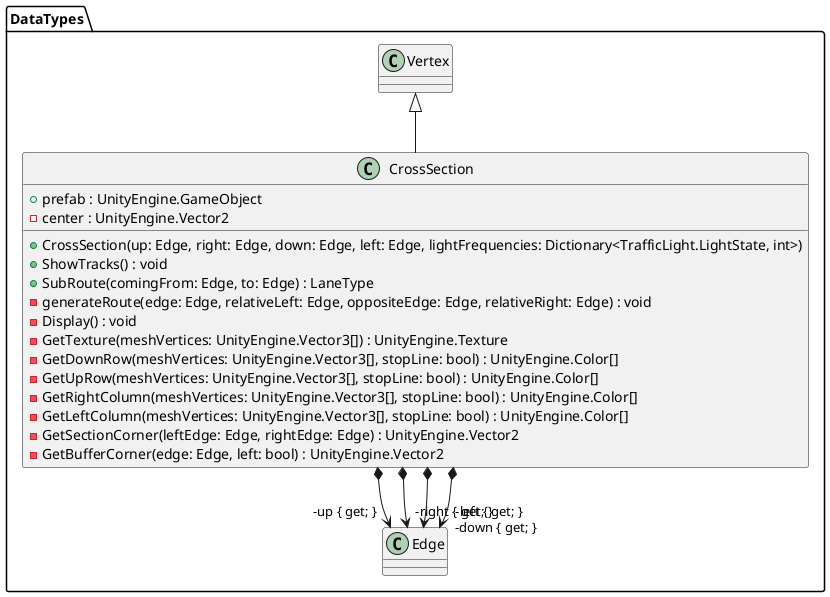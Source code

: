 @startuml CrossSection
!startsub crosssection

DataTypes.Vertex <|-- DataTypes.CrossSection
class DataTypes.CrossSection {
    + prefab : UnityEngine.GameObject
    - center : UnityEngine.Vector2
    + CrossSection(up: Edge, right: Edge, down: Edge, left: Edge, lightFrequencies: Dictionary<TrafficLight.LightState, int>)
    + ShowTracks() : void
    + SubRoute(comingFrom: Edge, to: Edge) : LaneType
    - generateRoute(edge: Edge, relativeLeft: Edge, oppositeEdge: Edge, relativeRight: Edge) : void
    - Display() : void
    - GetTexture(meshVertices: UnityEngine.Vector3[]) : UnityEngine.Texture
    - GetDownRow(meshVertices: UnityEngine.Vector3[], stopLine: bool) : UnityEngine.Color[]
    - GetUpRow(meshVertices: UnityEngine.Vector3[], stopLine: bool) : UnityEngine.Color[]
    - GetRightColumn(meshVertices: UnityEngine.Vector3[], stopLine: bool) : UnityEngine.Color[]
    - GetLeftColumn(meshVertices: UnityEngine.Vector3[], stopLine: bool) : UnityEngine.Color[]
    - GetSectionCorner(leftEdge: Edge, rightEdge: Edge) : UnityEngine.Vector2
    - GetBufferCorner(edge: Edge, left: bool) : UnityEngine.Vector2
}
DataTypes.CrossSection *--> "-up { get; }" DataTypes.Edge
DataTypes.CrossSection *--> "-right { get; }" DataTypes.Edge
DataTypes.CrossSection *--> "-down { get; }" DataTypes.Edge
DataTypes.CrossSection *--> "-left { get; }" DataTypes.Edge

!endsub
@enduml